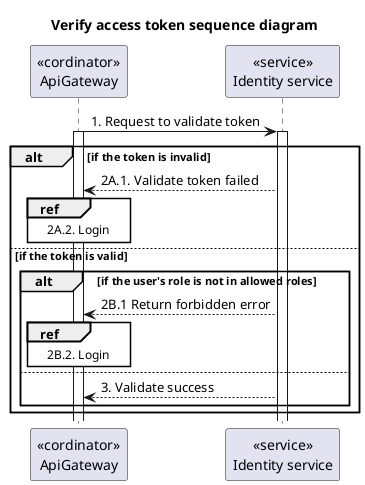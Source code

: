 @startuml Sequence

title "Verify access token sequence diagram"

' Style section
<style>
  sequenceDiagram {
    reference {
      BackGroundColor white
    }
}
</style>

' Write flow here
participant "<<cordinator>>\nApiGateway" as ApiGateway
participant "<<service>>\nIdentity service" as IdentityService

ApiGateway -> IdentityService: 1. Request to validate token
activate ApiGateway
activate IdentityService

alt if the token is invalid
  ApiGateway <-- IdentityService: 2A.1. Validate token failed
  ref over ApiGateway: 2A.2. Login
else if the token is valid
  alt if the user's role is not in allowed roles
    ApiGateway <-- IdentityService: 2B.1 Return forbidden error
    ref over ApiGateway: 2B.2. Login
  else
    ApiGateway <-- IdentityService: 3. Validate success
  end
end
@enduml
